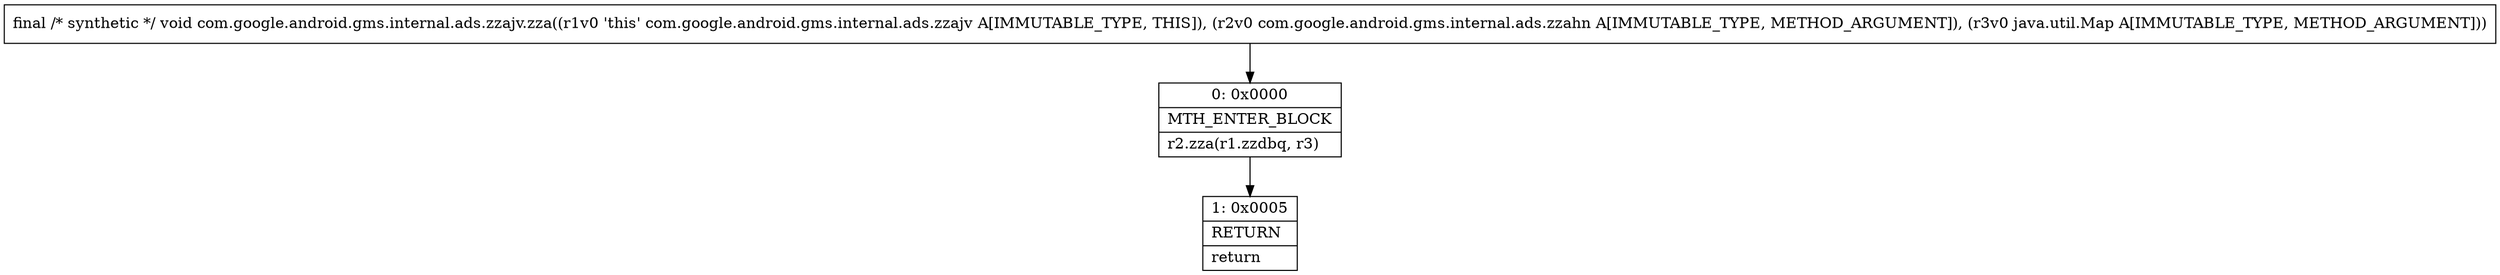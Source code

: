 digraph "CFG forcom.google.android.gms.internal.ads.zzajv.zza(Lcom\/google\/android\/gms\/internal\/ads\/zzahn;Ljava\/util\/Map;)V" {
Node_0 [shape=record,label="{0\:\ 0x0000|MTH_ENTER_BLOCK\l|r2.zza(r1.zzdbq, r3)\l}"];
Node_1 [shape=record,label="{1\:\ 0x0005|RETURN\l|return\l}"];
MethodNode[shape=record,label="{final \/* synthetic *\/ void com.google.android.gms.internal.ads.zzajv.zza((r1v0 'this' com.google.android.gms.internal.ads.zzajv A[IMMUTABLE_TYPE, THIS]), (r2v0 com.google.android.gms.internal.ads.zzahn A[IMMUTABLE_TYPE, METHOD_ARGUMENT]), (r3v0 java.util.Map A[IMMUTABLE_TYPE, METHOD_ARGUMENT])) }"];
MethodNode -> Node_0;
Node_0 -> Node_1;
}

